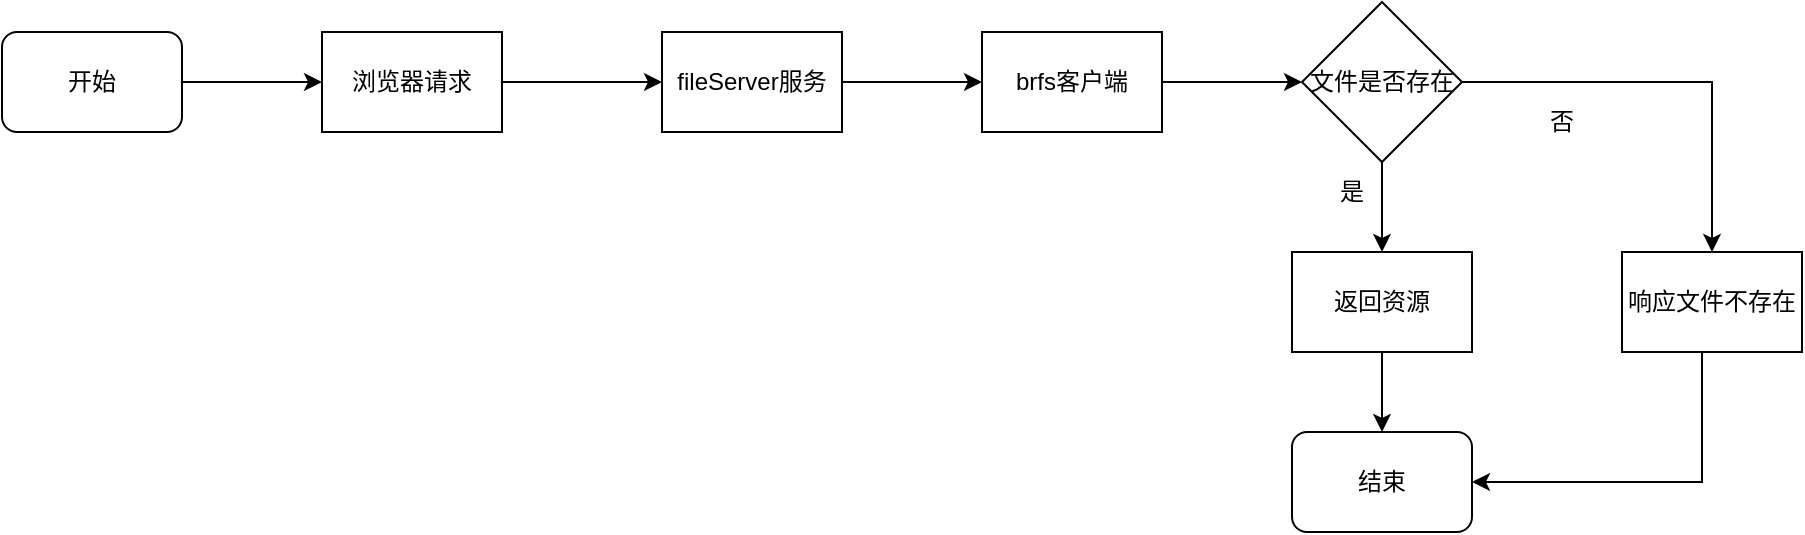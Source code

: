 <mxfile version="18.1.2" type="github">
  <diagram name="Page-1" id="e7e014a7-5840-1c2e-5031-d8a46d1fe8dd">
    <mxGraphModel dx="1186" dy="684" grid="1" gridSize="10" guides="1" tooltips="1" connect="1" arrows="1" fold="1" page="1" pageScale="1" pageWidth="1169" pageHeight="826" background="none" math="0" shadow="0">
      <root>
        <mxCell id="0" />
        <mxCell id="1" parent="0" />
        <mxCell id="nzecmcRljHNH1qpHZpEE-61" value="" style="edgeStyle=orthogonalEdgeStyle;rounded=0;orthogonalLoop=1;jettySize=auto;html=1;" edge="1" parent="1" source="nzecmcRljHNH1qpHZpEE-41" target="nzecmcRljHNH1qpHZpEE-43">
          <mxGeometry relative="1" as="geometry" />
        </mxCell>
        <mxCell id="nzecmcRljHNH1qpHZpEE-41" value="开始" style="rounded=1;whiteSpace=wrap;html=1;" vertex="1" parent="1">
          <mxGeometry x="70" y="210" width="90" height="50" as="geometry" />
        </mxCell>
        <mxCell id="nzecmcRljHNH1qpHZpEE-42" value="结束" style="rounded=1;whiteSpace=wrap;html=1;" vertex="1" parent="1">
          <mxGeometry x="715" y="410" width="90" height="50" as="geometry" />
        </mxCell>
        <mxCell id="nzecmcRljHNH1qpHZpEE-62" value="" style="edgeStyle=orthogonalEdgeStyle;rounded=0;orthogonalLoop=1;jettySize=auto;html=1;" edge="1" parent="1" source="nzecmcRljHNH1qpHZpEE-43" target="nzecmcRljHNH1qpHZpEE-44">
          <mxGeometry relative="1" as="geometry" />
        </mxCell>
        <mxCell id="nzecmcRljHNH1qpHZpEE-43" value="浏览器请求" style="rounded=0;whiteSpace=wrap;html=1;" vertex="1" parent="1">
          <mxGeometry x="230" y="210" width="90" height="50" as="geometry" />
        </mxCell>
        <mxCell id="nzecmcRljHNH1qpHZpEE-63" value="" style="edgeStyle=orthogonalEdgeStyle;rounded=0;orthogonalLoop=1;jettySize=auto;html=1;" edge="1" parent="1" source="nzecmcRljHNH1qpHZpEE-44" target="nzecmcRljHNH1qpHZpEE-47">
          <mxGeometry relative="1" as="geometry" />
        </mxCell>
        <mxCell id="nzecmcRljHNH1qpHZpEE-44" value="fileServer服务" style="rounded=0;whiteSpace=wrap;html=1;" vertex="1" parent="1">
          <mxGeometry x="400" y="210" width="90" height="50" as="geometry" />
        </mxCell>
        <mxCell id="nzecmcRljHNH1qpHZpEE-64" value="" style="edgeStyle=orthogonalEdgeStyle;rounded=0;orthogonalLoop=1;jettySize=auto;html=1;" edge="1" parent="1" source="nzecmcRljHNH1qpHZpEE-47" target="nzecmcRljHNH1qpHZpEE-48">
          <mxGeometry relative="1" as="geometry" />
        </mxCell>
        <mxCell id="nzecmcRljHNH1qpHZpEE-47" value="brfs客户端" style="rounded=0;whiteSpace=wrap;html=1;" vertex="1" parent="1">
          <mxGeometry x="560" y="210" width="90" height="50" as="geometry" />
        </mxCell>
        <mxCell id="nzecmcRljHNH1qpHZpEE-52" value="" style="edgeStyle=orthogonalEdgeStyle;rounded=0;orthogonalLoop=1;jettySize=auto;html=1;" edge="1" parent="1" source="nzecmcRljHNH1qpHZpEE-48" target="nzecmcRljHNH1qpHZpEE-51">
          <mxGeometry relative="1" as="geometry" />
        </mxCell>
        <mxCell id="nzecmcRljHNH1qpHZpEE-56" style="edgeStyle=orthogonalEdgeStyle;rounded=0;orthogonalLoop=1;jettySize=auto;html=1;entryX=0.5;entryY=0;entryDx=0;entryDy=0;" edge="1" parent="1" source="nzecmcRljHNH1qpHZpEE-48" target="nzecmcRljHNH1qpHZpEE-53">
          <mxGeometry relative="1" as="geometry" />
        </mxCell>
        <mxCell id="nzecmcRljHNH1qpHZpEE-48" value="文件是否存在" style="rhombus;whiteSpace=wrap;html=1;" vertex="1" parent="1">
          <mxGeometry x="720" y="195" width="80" height="80" as="geometry" />
        </mxCell>
        <mxCell id="nzecmcRljHNH1qpHZpEE-54" value="" style="edgeStyle=orthogonalEdgeStyle;rounded=0;orthogonalLoop=1;jettySize=auto;html=1;" edge="1" parent="1" source="nzecmcRljHNH1qpHZpEE-51" target="nzecmcRljHNH1qpHZpEE-42">
          <mxGeometry relative="1" as="geometry" />
        </mxCell>
        <mxCell id="nzecmcRljHNH1qpHZpEE-51" value="返回资源" style="rounded=0;whiteSpace=wrap;html=1;" vertex="1" parent="1">
          <mxGeometry x="715" y="320" width="90" height="50" as="geometry" />
        </mxCell>
        <mxCell id="nzecmcRljHNH1qpHZpEE-60" style="edgeStyle=orthogonalEdgeStyle;rounded=0;orthogonalLoop=1;jettySize=auto;html=1;entryX=1;entryY=0.5;entryDx=0;entryDy=0;" edge="1" parent="1" source="nzecmcRljHNH1qpHZpEE-53" target="nzecmcRljHNH1qpHZpEE-42">
          <mxGeometry relative="1" as="geometry">
            <Array as="points">
              <mxPoint x="920" y="435" />
            </Array>
          </mxGeometry>
        </mxCell>
        <mxCell id="nzecmcRljHNH1qpHZpEE-53" value="响应文件不存在" style="rounded=0;whiteSpace=wrap;html=1;" vertex="1" parent="1">
          <mxGeometry x="880" y="320" width="90" height="50" as="geometry" />
        </mxCell>
        <mxCell id="nzecmcRljHNH1qpHZpEE-55" value="是" style="text;html=1;strokeColor=none;fillColor=none;align=center;verticalAlign=middle;whiteSpace=wrap;rounded=0;" vertex="1" parent="1">
          <mxGeometry x="715" y="275" width="60" height="30" as="geometry" />
        </mxCell>
        <mxCell id="nzecmcRljHNH1qpHZpEE-59" value="否" style="text;html=1;strokeColor=none;fillColor=none;align=center;verticalAlign=middle;whiteSpace=wrap;rounded=0;" vertex="1" parent="1">
          <mxGeometry x="820" y="240" width="60" height="30" as="geometry" />
        </mxCell>
      </root>
    </mxGraphModel>
  </diagram>
</mxfile>
